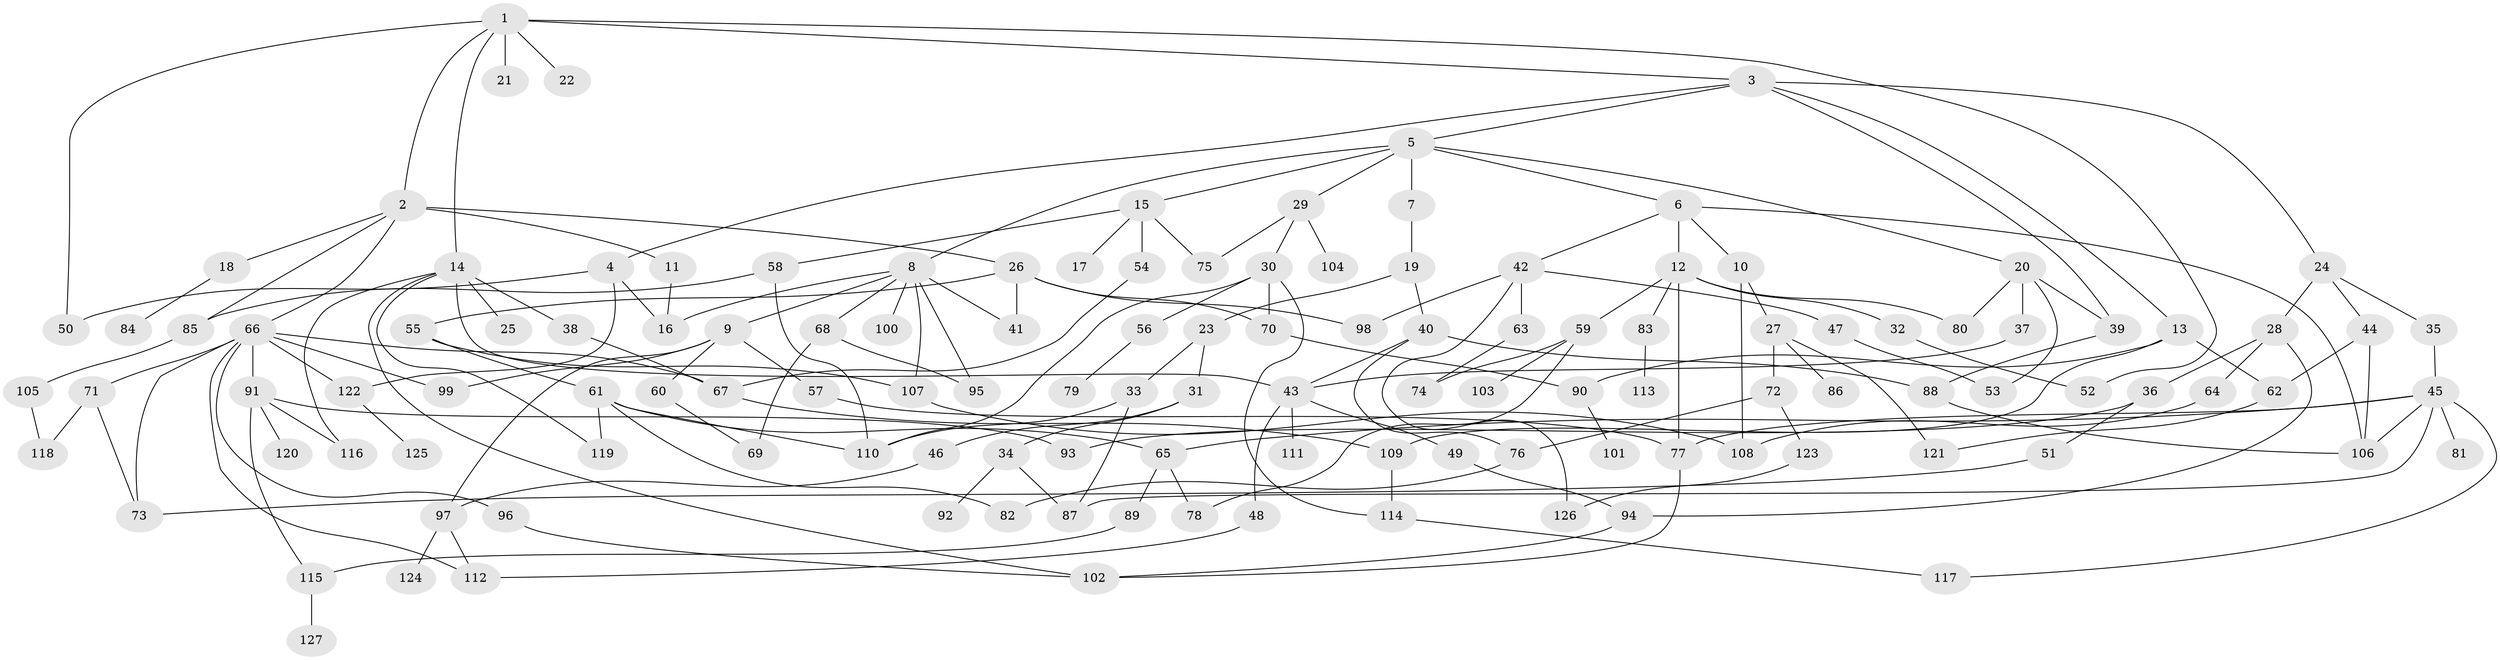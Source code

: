 // Generated by graph-tools (version 1.1) at 2025/49/03/09/25 03:49:20]
// undirected, 127 vertices, 186 edges
graph export_dot {
graph [start="1"]
  node [color=gray90,style=filled];
  1;
  2;
  3;
  4;
  5;
  6;
  7;
  8;
  9;
  10;
  11;
  12;
  13;
  14;
  15;
  16;
  17;
  18;
  19;
  20;
  21;
  22;
  23;
  24;
  25;
  26;
  27;
  28;
  29;
  30;
  31;
  32;
  33;
  34;
  35;
  36;
  37;
  38;
  39;
  40;
  41;
  42;
  43;
  44;
  45;
  46;
  47;
  48;
  49;
  50;
  51;
  52;
  53;
  54;
  55;
  56;
  57;
  58;
  59;
  60;
  61;
  62;
  63;
  64;
  65;
  66;
  67;
  68;
  69;
  70;
  71;
  72;
  73;
  74;
  75;
  76;
  77;
  78;
  79;
  80;
  81;
  82;
  83;
  84;
  85;
  86;
  87;
  88;
  89;
  90;
  91;
  92;
  93;
  94;
  95;
  96;
  97;
  98;
  99;
  100;
  101;
  102;
  103;
  104;
  105;
  106;
  107;
  108;
  109;
  110;
  111;
  112;
  113;
  114;
  115;
  116;
  117;
  118;
  119;
  120;
  121;
  122;
  123;
  124;
  125;
  126;
  127;
  1 -- 2;
  1 -- 3;
  1 -- 14;
  1 -- 21;
  1 -- 22;
  1 -- 50;
  1 -- 52;
  2 -- 11;
  2 -- 18;
  2 -- 26;
  2 -- 66;
  2 -- 85;
  3 -- 4;
  3 -- 5;
  3 -- 13;
  3 -- 24;
  3 -- 39;
  4 -- 16;
  4 -- 50;
  4 -- 122;
  5 -- 6;
  5 -- 7;
  5 -- 8;
  5 -- 15;
  5 -- 20;
  5 -- 29;
  6 -- 10;
  6 -- 12;
  6 -- 42;
  6 -- 106;
  7 -- 19;
  8 -- 9;
  8 -- 41;
  8 -- 68;
  8 -- 100;
  8 -- 107;
  8 -- 95;
  8 -- 16;
  9 -- 57;
  9 -- 60;
  9 -- 97;
  9 -- 99;
  10 -- 27;
  10 -- 108;
  11 -- 16;
  12 -- 32;
  12 -- 59;
  12 -- 83;
  12 -- 80;
  12 -- 77;
  13 -- 62;
  13 -- 109;
  13 -- 90;
  14 -- 25;
  14 -- 38;
  14 -- 119;
  14 -- 102;
  14 -- 43;
  14 -- 116;
  15 -- 17;
  15 -- 54;
  15 -- 58;
  15 -- 75;
  18 -- 84;
  19 -- 23;
  19 -- 40;
  20 -- 37;
  20 -- 39;
  20 -- 53;
  20 -- 80;
  23 -- 31;
  23 -- 33;
  24 -- 28;
  24 -- 35;
  24 -- 44;
  26 -- 55;
  26 -- 70;
  26 -- 98;
  26 -- 41;
  27 -- 72;
  27 -- 86;
  27 -- 121;
  28 -- 36;
  28 -- 64;
  28 -- 94;
  29 -- 30;
  29 -- 104;
  29 -- 75;
  30 -- 56;
  30 -- 110;
  30 -- 114;
  30 -- 70;
  31 -- 34;
  31 -- 46;
  32 -- 52;
  33 -- 110;
  33 -- 87;
  34 -- 87;
  34 -- 92;
  35 -- 45;
  36 -- 51;
  36 -- 93;
  37 -- 43;
  38 -- 67;
  39 -- 88;
  40 -- 43;
  40 -- 88;
  40 -- 76;
  42 -- 47;
  42 -- 63;
  42 -- 98;
  42 -- 126;
  43 -- 48;
  43 -- 49;
  43 -- 111;
  44 -- 106;
  44 -- 62;
  45 -- 77;
  45 -- 81;
  45 -- 106;
  45 -- 117;
  45 -- 65;
  45 -- 87;
  46 -- 97;
  47 -- 53;
  48 -- 112;
  49 -- 94;
  51 -- 73;
  54 -- 67;
  55 -- 61;
  55 -- 107;
  56 -- 79;
  57 -- 77;
  58 -- 85;
  58 -- 110;
  59 -- 78;
  59 -- 103;
  59 -- 74;
  60 -- 69;
  61 -- 65;
  61 -- 82;
  61 -- 110;
  61 -- 119;
  62 -- 121;
  63 -- 74;
  64 -- 108;
  65 -- 89;
  65 -- 78;
  66 -- 71;
  66 -- 73;
  66 -- 91;
  66 -- 96;
  66 -- 112;
  66 -- 122;
  66 -- 99;
  66 -- 67;
  67 -- 109;
  68 -- 69;
  68 -- 95;
  70 -- 90;
  71 -- 118;
  71 -- 73;
  72 -- 76;
  72 -- 123;
  76 -- 82;
  77 -- 102;
  83 -- 113;
  85 -- 105;
  88 -- 106;
  89 -- 115;
  90 -- 101;
  91 -- 115;
  91 -- 116;
  91 -- 120;
  91 -- 93;
  94 -- 102;
  96 -- 102;
  97 -- 124;
  97 -- 112;
  105 -- 118;
  107 -- 108;
  109 -- 114;
  114 -- 117;
  115 -- 127;
  122 -- 125;
  123 -- 126;
}
